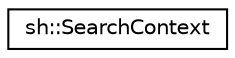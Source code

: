 digraph "Graphical Class Hierarchy"
{
 // LATEX_PDF_SIZE
  edge [fontname="Helvetica",fontsize="10",labelfontname="Helvetica",labelfontsize="10"];
  node [fontname="Helvetica",fontsize="10",shape=record];
  rankdir="LR";
  Node0 [label="sh::SearchContext",height=0.2,width=0.4,color="black", fillcolor="white", style="filled",URL="$structsh_1_1_search_context.html",tooltip="Represents exactly one momentary state of a search session."];
}
